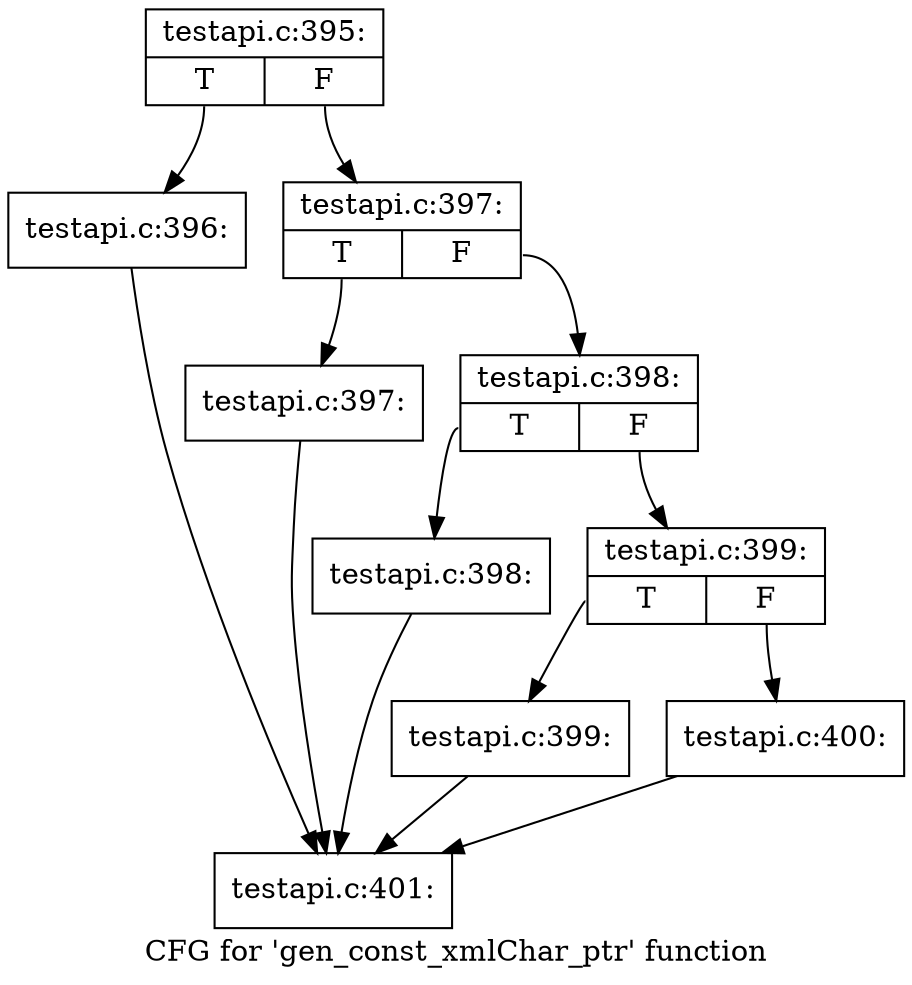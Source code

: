 digraph "CFG for 'gen_const_xmlChar_ptr' function" {
	label="CFG for 'gen_const_xmlChar_ptr' function";

	Node0x4051ef0 [shape=record,label="{testapi.c:395:|{<s0>T|<s1>F}}"];
	Node0x4051ef0:s0 -> Node0x3687ef0;
	Node0x4051ef0:s1 -> Node0x3687f40;
	Node0x3687ef0 [shape=record,label="{testapi.c:396:}"];
	Node0x3687ef0 -> Node0x404bc80;
	Node0x3687f40 [shape=record,label="{testapi.c:397:|{<s0>T|<s1>F}}"];
	Node0x3687f40:s0 -> Node0x4048140;
	Node0x3687f40:s1 -> Node0x4048190;
	Node0x4048140 [shape=record,label="{testapi.c:397:}"];
	Node0x4048140 -> Node0x404bc80;
	Node0x4048190 [shape=record,label="{testapi.c:398:|{<s0>T|<s1>F}}"];
	Node0x4048190:s0 -> Node0x403d470;
	Node0x4048190:s1 -> Node0x403d4c0;
	Node0x403d470 [shape=record,label="{testapi.c:398:}"];
	Node0x403d470 -> Node0x404bc80;
	Node0x403d4c0 [shape=record,label="{testapi.c:399:|{<s0>T|<s1>F}}"];
	Node0x403d4c0:s0 -> Node0x403dac0;
	Node0x403d4c0:s1 -> Node0x403db10;
	Node0x403dac0 [shape=record,label="{testapi.c:399:}"];
	Node0x403dac0 -> Node0x404bc80;
	Node0x403db10 [shape=record,label="{testapi.c:400:}"];
	Node0x403db10 -> Node0x404bc80;
	Node0x404bc80 [shape=record,label="{testapi.c:401:}"];
}
